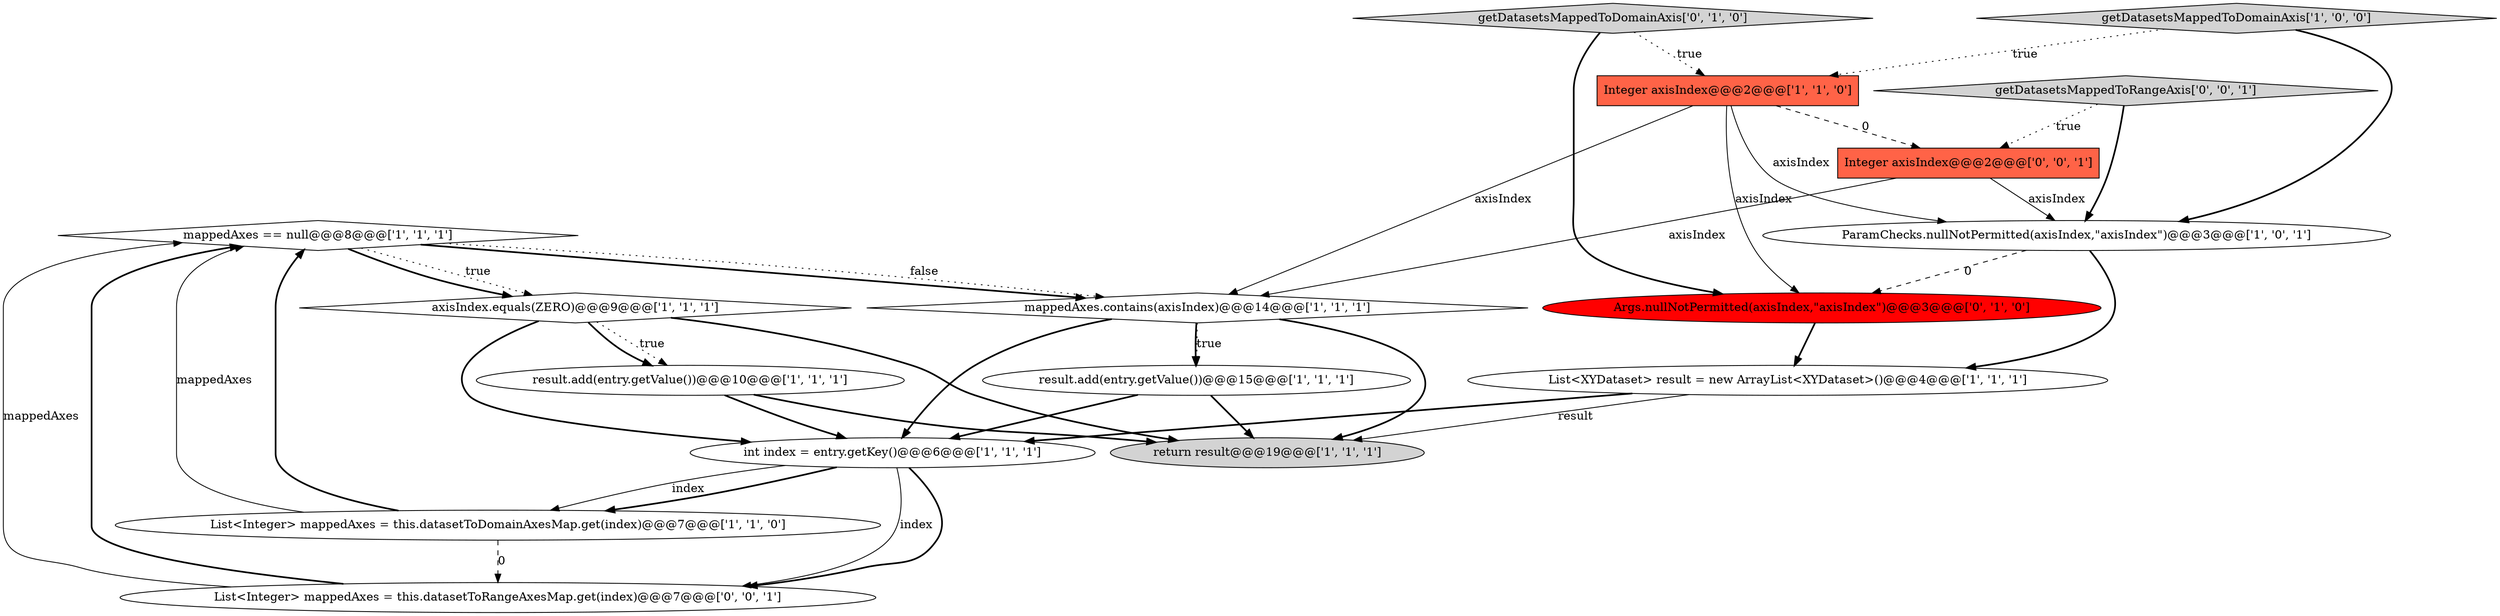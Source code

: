 digraph {
1 [style = filled, label = "mappedAxes == null@@@8@@@['1', '1', '1']", fillcolor = white, shape = diamond image = "AAA0AAABBB1BBB"];
13 [style = filled, label = "getDatasetsMappedToDomainAxis['0', '1', '0']", fillcolor = lightgray, shape = diamond image = "AAA0AAABBB2BBB"];
6 [style = filled, label = "ParamChecks.nullNotPermitted(axisIndex,\"axisIndex\")@@@3@@@['1', '0', '1']", fillcolor = white, shape = ellipse image = "AAA0AAABBB1BBB"];
10 [style = filled, label = "List<Integer> mappedAxes = this.datasetToDomainAxesMap.get(index)@@@7@@@['1', '1', '0']", fillcolor = white, shape = ellipse image = "AAA0AAABBB1BBB"];
0 [style = filled, label = "result.add(entry.getValue())@@@10@@@['1', '1', '1']", fillcolor = white, shape = ellipse image = "AAA0AAABBB1BBB"];
12 [style = filled, label = "Args.nullNotPermitted(axisIndex,\"axisIndex\")@@@3@@@['0', '1', '0']", fillcolor = red, shape = ellipse image = "AAA1AAABBB2BBB"];
5 [style = filled, label = "int index = entry.getKey()@@@6@@@['1', '1', '1']", fillcolor = white, shape = ellipse image = "AAA0AAABBB1BBB"];
15 [style = filled, label = "List<Integer> mappedAxes = this.datasetToRangeAxesMap.get(index)@@@7@@@['0', '0', '1']", fillcolor = white, shape = ellipse image = "AAA0AAABBB3BBB"];
2 [style = filled, label = "axisIndex.equals(ZERO)@@@9@@@['1', '1', '1']", fillcolor = white, shape = diamond image = "AAA0AAABBB1BBB"];
11 [style = filled, label = "mappedAxes.contains(axisIndex)@@@14@@@['1', '1', '1']", fillcolor = white, shape = diamond image = "AAA0AAABBB1BBB"];
16 [style = filled, label = "Integer axisIndex@@@2@@@['0', '0', '1']", fillcolor = tomato, shape = box image = "AAA0AAABBB3BBB"];
3 [style = filled, label = "return result@@@19@@@['1', '1', '1']", fillcolor = lightgray, shape = ellipse image = "AAA0AAABBB1BBB"];
8 [style = filled, label = "Integer axisIndex@@@2@@@['1', '1', '0']", fillcolor = tomato, shape = box image = "AAA0AAABBB1BBB"];
7 [style = filled, label = "result.add(entry.getValue())@@@15@@@['1', '1', '1']", fillcolor = white, shape = ellipse image = "AAA0AAABBB1BBB"];
4 [style = filled, label = "getDatasetsMappedToDomainAxis['1', '0', '0']", fillcolor = lightgray, shape = diamond image = "AAA0AAABBB1BBB"];
9 [style = filled, label = "List<XYDataset> result = new ArrayList<XYDataset>()@@@4@@@['1', '1', '1']", fillcolor = white, shape = ellipse image = "AAA0AAABBB1BBB"];
14 [style = filled, label = "getDatasetsMappedToRangeAxis['0', '0', '1']", fillcolor = lightgray, shape = diamond image = "AAA0AAABBB3BBB"];
5->10 [style = solid, label="index"];
0->3 [style = bold, label=""];
11->7 [style = dotted, label="true"];
5->10 [style = bold, label=""];
10->15 [style = dashed, label="0"];
8->16 [style = dashed, label="0"];
2->5 [style = bold, label=""];
2->0 [style = dotted, label="true"];
5->15 [style = solid, label="index"];
4->6 [style = bold, label=""];
2->3 [style = bold, label=""];
4->8 [style = dotted, label="true"];
5->15 [style = bold, label=""];
12->9 [style = bold, label=""];
7->3 [style = bold, label=""];
1->11 [style = bold, label=""];
8->11 [style = solid, label="axisIndex"];
6->12 [style = dashed, label="0"];
14->16 [style = dotted, label="true"];
8->12 [style = solid, label="axisIndex"];
11->5 [style = bold, label=""];
7->5 [style = bold, label=""];
2->0 [style = bold, label=""];
8->6 [style = solid, label="axisIndex"];
13->12 [style = bold, label=""];
16->11 [style = solid, label="axisIndex"];
11->3 [style = bold, label=""];
13->8 [style = dotted, label="true"];
1->11 [style = dotted, label="false"];
10->1 [style = solid, label="mappedAxes"];
15->1 [style = solid, label="mappedAxes"];
9->5 [style = bold, label=""];
1->2 [style = bold, label=""];
16->6 [style = solid, label="axisIndex"];
6->9 [style = bold, label=""];
1->2 [style = dotted, label="true"];
9->3 [style = solid, label="result"];
10->1 [style = bold, label=""];
14->6 [style = bold, label=""];
11->7 [style = bold, label=""];
0->5 [style = bold, label=""];
15->1 [style = bold, label=""];
}
